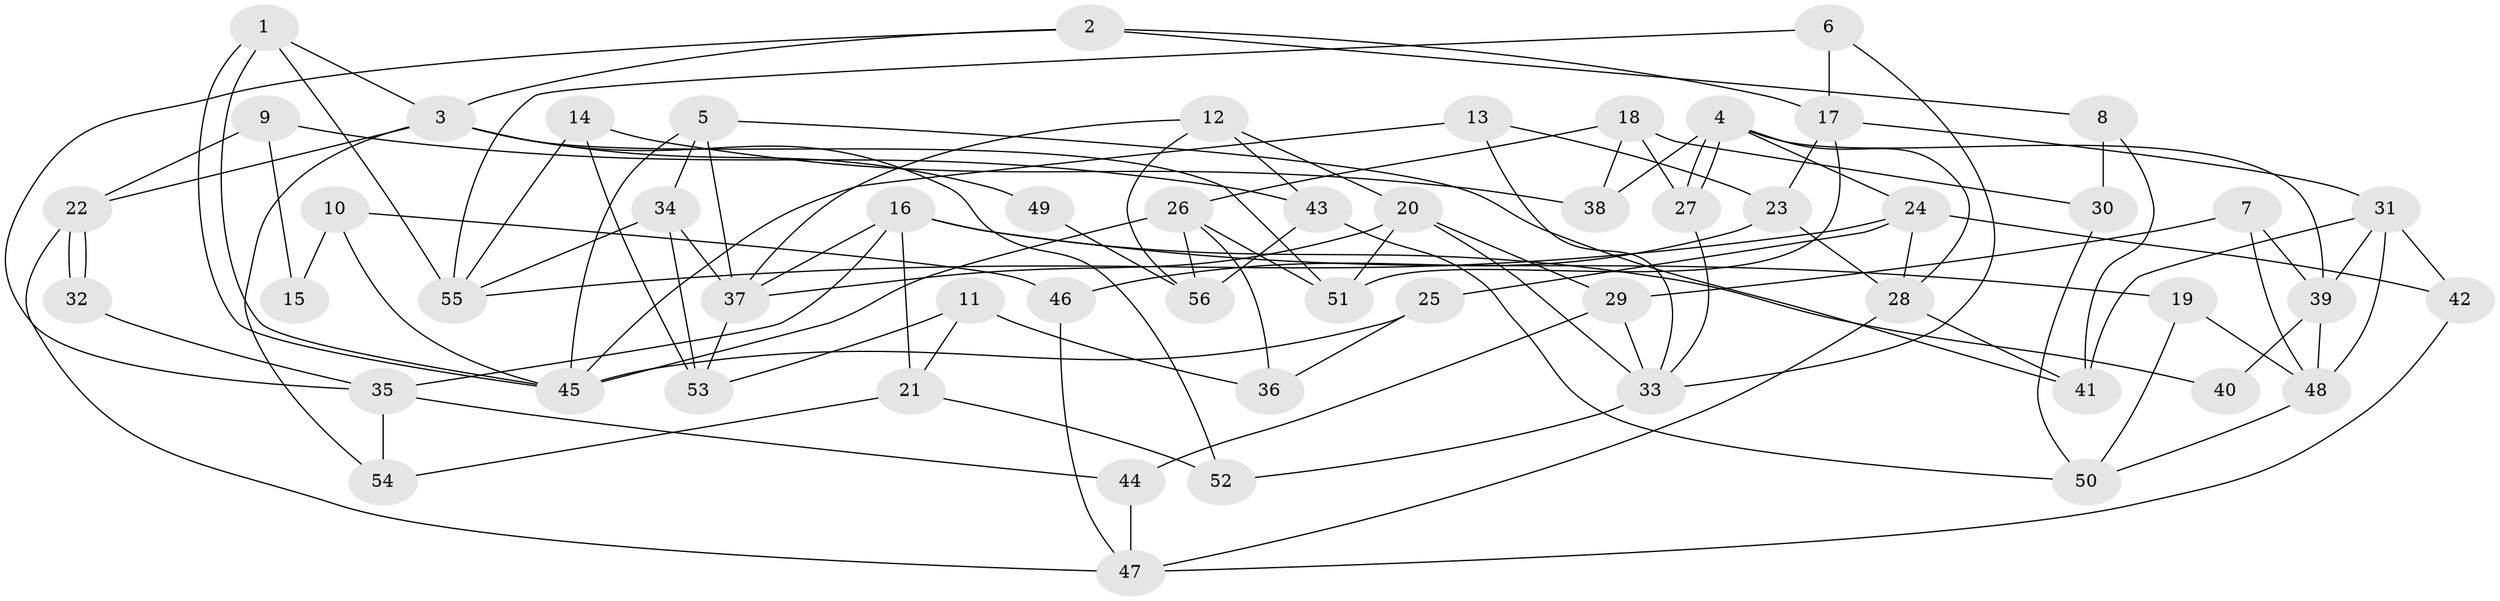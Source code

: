 // Generated by graph-tools (version 1.1) at 2025/15/03/09/25 04:15:12]
// undirected, 56 vertices, 112 edges
graph export_dot {
graph [start="1"]
  node [color=gray90,style=filled];
  1;
  2;
  3;
  4;
  5;
  6;
  7;
  8;
  9;
  10;
  11;
  12;
  13;
  14;
  15;
  16;
  17;
  18;
  19;
  20;
  21;
  22;
  23;
  24;
  25;
  26;
  27;
  28;
  29;
  30;
  31;
  32;
  33;
  34;
  35;
  36;
  37;
  38;
  39;
  40;
  41;
  42;
  43;
  44;
  45;
  46;
  47;
  48;
  49;
  50;
  51;
  52;
  53;
  54;
  55;
  56;
  1 -- 45;
  1 -- 45;
  1 -- 55;
  1 -- 3;
  2 -- 17;
  2 -- 3;
  2 -- 8;
  2 -- 35;
  3 -- 22;
  3 -- 49;
  3 -- 51;
  3 -- 52;
  3 -- 54;
  4 -- 39;
  4 -- 27;
  4 -- 27;
  4 -- 24;
  4 -- 28;
  4 -- 38;
  5 -- 34;
  5 -- 37;
  5 -- 41;
  5 -- 45;
  6 -- 17;
  6 -- 33;
  6 -- 55;
  7 -- 29;
  7 -- 48;
  7 -- 39;
  8 -- 41;
  8 -- 30;
  9 -- 43;
  9 -- 22;
  9 -- 15;
  10 -- 46;
  10 -- 45;
  10 -- 15;
  11 -- 53;
  11 -- 36;
  11 -- 21;
  12 -- 37;
  12 -- 43;
  12 -- 20;
  12 -- 56;
  13 -- 45;
  13 -- 33;
  13 -- 23;
  14 -- 53;
  14 -- 55;
  14 -- 38;
  16 -- 19;
  16 -- 21;
  16 -- 35;
  16 -- 37;
  16 -- 40;
  17 -- 51;
  17 -- 23;
  17 -- 31;
  18 -- 26;
  18 -- 38;
  18 -- 27;
  18 -- 30;
  19 -- 48;
  19 -- 50;
  20 -- 33;
  20 -- 29;
  20 -- 37;
  20 -- 51;
  21 -- 54;
  21 -- 52;
  22 -- 32;
  22 -- 32;
  22 -- 47;
  23 -- 28;
  23 -- 46;
  24 -- 28;
  24 -- 25;
  24 -- 42;
  24 -- 55;
  25 -- 45;
  25 -- 36;
  26 -- 51;
  26 -- 45;
  26 -- 36;
  26 -- 56;
  27 -- 33;
  28 -- 47;
  28 -- 41;
  29 -- 33;
  29 -- 44;
  30 -- 50;
  31 -- 41;
  31 -- 39;
  31 -- 42;
  31 -- 48;
  32 -- 35;
  33 -- 52;
  34 -- 37;
  34 -- 55;
  34 -- 53;
  35 -- 44;
  35 -- 54;
  37 -- 53;
  39 -- 40;
  39 -- 48;
  42 -- 47;
  43 -- 56;
  43 -- 50;
  44 -- 47;
  46 -- 47;
  48 -- 50;
  49 -- 56;
}
